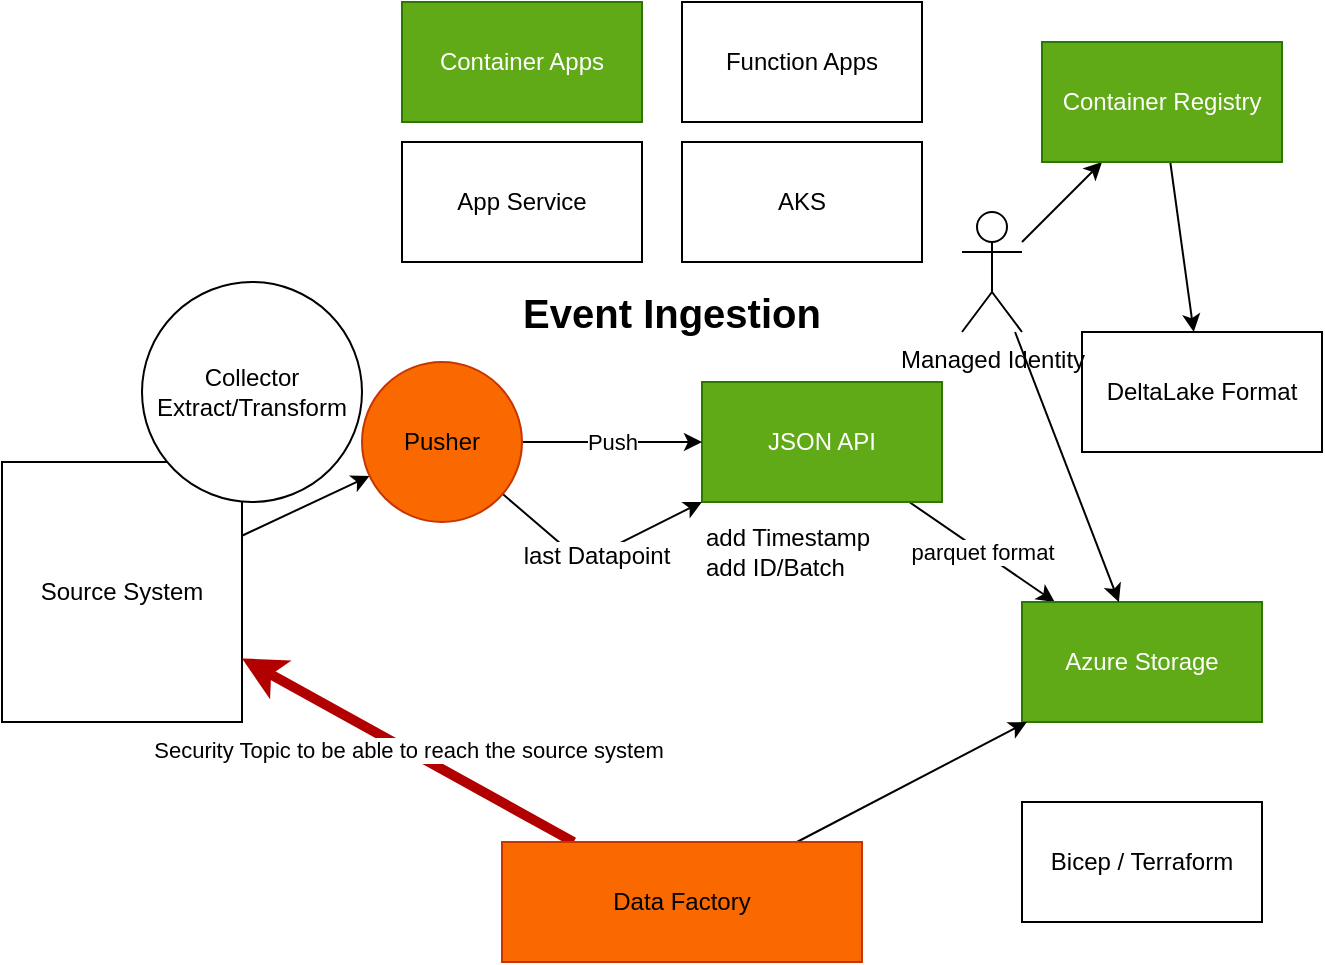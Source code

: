 <mxfile>
    <diagram id="t9q4DKnKi0Tih7HF12co" name="Page-1">
        <mxGraphModel dx="335" dy="1406" grid="1" gridSize="10" guides="1" tooltips="1" connect="1" arrows="1" fold="1" page="1" pageScale="1" pageWidth="827" pageHeight="1169" math="0" shadow="0">
            <root>
                <mxCell id="0"/>
                <mxCell id="1" parent="0"/>
                <mxCell id="6" style="edgeStyle=none;html=1;" parent="1" source="2" target="5" edge="1">
                    <mxGeometry relative="1" as="geometry"/>
                </mxCell>
                <mxCell id="2" value="Source System" style="rounded=0;whiteSpace=wrap;html=1;" parent="1" vertex="1">
                    <mxGeometry x="20" y="90" width="120" height="130" as="geometry"/>
                </mxCell>
                <mxCell id="8" value="parquet format" style="edgeStyle=none;html=1;" parent="1" source="3" target="4" edge="1">
                    <mxGeometry relative="1" as="geometry"/>
                </mxCell>
                <mxCell id="3" value="JSON API" style="rounded=0;whiteSpace=wrap;html=1;fillColor=#60a917;fontColor=#ffffff;strokeColor=#2D7600;" parent="1" vertex="1">
                    <mxGeometry x="370" y="50" width="120" height="60" as="geometry"/>
                </mxCell>
                <mxCell id="4" value="Azure Storage" style="rounded=0;whiteSpace=wrap;html=1;fillColor=#60a917;fontColor=#ffffff;strokeColor=#2D7600;" parent="1" vertex="1">
                    <mxGeometry x="530" y="160" width="120" height="60" as="geometry"/>
                </mxCell>
                <mxCell id="7" value="Push" style="edgeStyle=none;html=1;" parent="1" source="5" target="3" edge="1">
                    <mxGeometry relative="1" as="geometry">
                        <mxPoint as="offset"/>
                    </mxGeometry>
                </mxCell>
                <mxCell id="14" value="last Datapoint" style="edgeStyle=none;html=1;strokeWidth=1;fontSize=12;" parent="1" source="5" target="3" edge="1">
                    <mxGeometry x="-0.002" relative="1" as="geometry">
                        <mxPoint x="320" y="170" as="targetPoint"/>
                        <Array as="points">
                            <mxPoint x="310" y="140"/>
                        </Array>
                        <mxPoint as="offset"/>
                    </mxGeometry>
                </mxCell>
                <mxCell id="5" value="Pusher" style="ellipse;whiteSpace=wrap;html=1;aspect=fixed;fillColor=#fa6800;fontColor=#000000;strokeColor=#C73500;" parent="1" vertex="1">
                    <mxGeometry x="200" y="40" width="80" height="80" as="geometry"/>
                </mxCell>
                <mxCell id="10" value="Security Topic to be able to reach the source system" style="edgeStyle=none;html=1;fillColor=#e51400;strokeColor=#B20000;strokeWidth=5;" parent="1" source="9" target="2" edge="1">
                    <mxGeometry relative="1" as="geometry"/>
                </mxCell>
                <mxCell id="11" style="edgeStyle=none;html=1;" parent="1" source="9" target="4" edge="1">
                    <mxGeometry relative="1" as="geometry"/>
                </mxCell>
                <mxCell id="9" value="Data Factory" style="rounded=0;whiteSpace=wrap;html=1;fillColor=#fa6800;fontColor=#000000;strokeColor=#C73500;" parent="1" vertex="1">
                    <mxGeometry x="270" y="280" width="180" height="60" as="geometry"/>
                </mxCell>
                <mxCell id="12" value="Event Ingestion" style="text;html=1;strokeColor=none;fillColor=none;align=center;verticalAlign=middle;whiteSpace=wrap;rounded=0;fontSize=20;fontStyle=1" parent="1" vertex="1">
                    <mxGeometry x="270" width="170" height="30" as="geometry"/>
                </mxCell>
                <mxCell id="15" value="add Timestamp&lt;br&gt;add ID/Batch" style="text;html=1;strokeColor=none;fillColor=none;align=left;verticalAlign=middle;whiteSpace=wrap;rounded=0;fontSize=12;" parent="1" vertex="1">
                    <mxGeometry x="370" y="120" width="110" height="30" as="geometry"/>
                </mxCell>
                <mxCell id="16" value="Collector&lt;br&gt;Extract/Transform" style="ellipse;whiteSpace=wrap;html=1;aspect=fixed;fontSize=12;" parent="1" vertex="1">
                    <mxGeometry x="90" width="110" height="110" as="geometry"/>
                </mxCell>
                <mxCell id="17" value="DeltaLake Format" style="rounded=0;whiteSpace=wrap;html=1;fontSize=12;" parent="1" vertex="1">
                    <mxGeometry x="560" y="25" width="120" height="60" as="geometry"/>
                </mxCell>
                <mxCell id="18" value="App Service" style="rounded=0;whiteSpace=wrap;html=1;fontSize=12;" parent="1" vertex="1">
                    <mxGeometry x="220" y="-70" width="120" height="60" as="geometry"/>
                </mxCell>
                <mxCell id="19" value="AKS" style="rounded=0;whiteSpace=wrap;html=1;fontSize=12;" parent="1" vertex="1">
                    <mxGeometry x="360" y="-70" width="120" height="60" as="geometry"/>
                </mxCell>
                <mxCell id="20" value="Container Apps" style="rounded=0;whiteSpace=wrap;html=1;fontSize=12;fillColor=#60a917;fontColor=#ffffff;strokeColor=#2D7600;" parent="1" vertex="1">
                    <mxGeometry x="220" y="-140" width="120" height="60" as="geometry"/>
                </mxCell>
                <mxCell id="21" value="Function Apps" style="rounded=0;whiteSpace=wrap;html=1;fontSize=12;" parent="1" vertex="1">
                    <mxGeometry x="360" y="-140" width="120" height="60" as="geometry"/>
                </mxCell>
                <mxCell id="22" value="Bicep / Terraform" style="rounded=0;whiteSpace=wrap;html=1;fontSize=12;" parent="1" vertex="1">
                    <mxGeometry x="530" y="260" width="120" height="60" as="geometry"/>
                </mxCell>
                <mxCell id="25" style="edgeStyle=none;html=1;" parent="1" source="23" target="4" edge="1">
                    <mxGeometry relative="1" as="geometry"/>
                </mxCell>
                <mxCell id="27" style="edgeStyle=none;html=1;" parent="1" source="23" target="26" edge="1">
                    <mxGeometry relative="1" as="geometry"/>
                </mxCell>
                <mxCell id="23" value="Managed Identity" style="shape=umlActor;verticalLabelPosition=bottom;verticalAlign=top;html=1;outlineConnect=0;" parent="1" vertex="1">
                    <mxGeometry x="500" y="-35" width="30" height="60" as="geometry"/>
                </mxCell>
                <mxCell id="28" value="" style="edgeStyle=none;html=1;" parent="1" source="26" target="17" edge="1">
                    <mxGeometry relative="1" as="geometry"/>
                </mxCell>
                <mxCell id="26" value="Container Registry" style="rounded=0;whiteSpace=wrap;html=1;fillColor=#60a917;fontColor=#ffffff;strokeColor=#2D7600;" parent="1" vertex="1">
                    <mxGeometry x="540" y="-120" width="120" height="60" as="geometry"/>
                </mxCell>
            </root>
        </mxGraphModel>
    </diagram>
</mxfile>